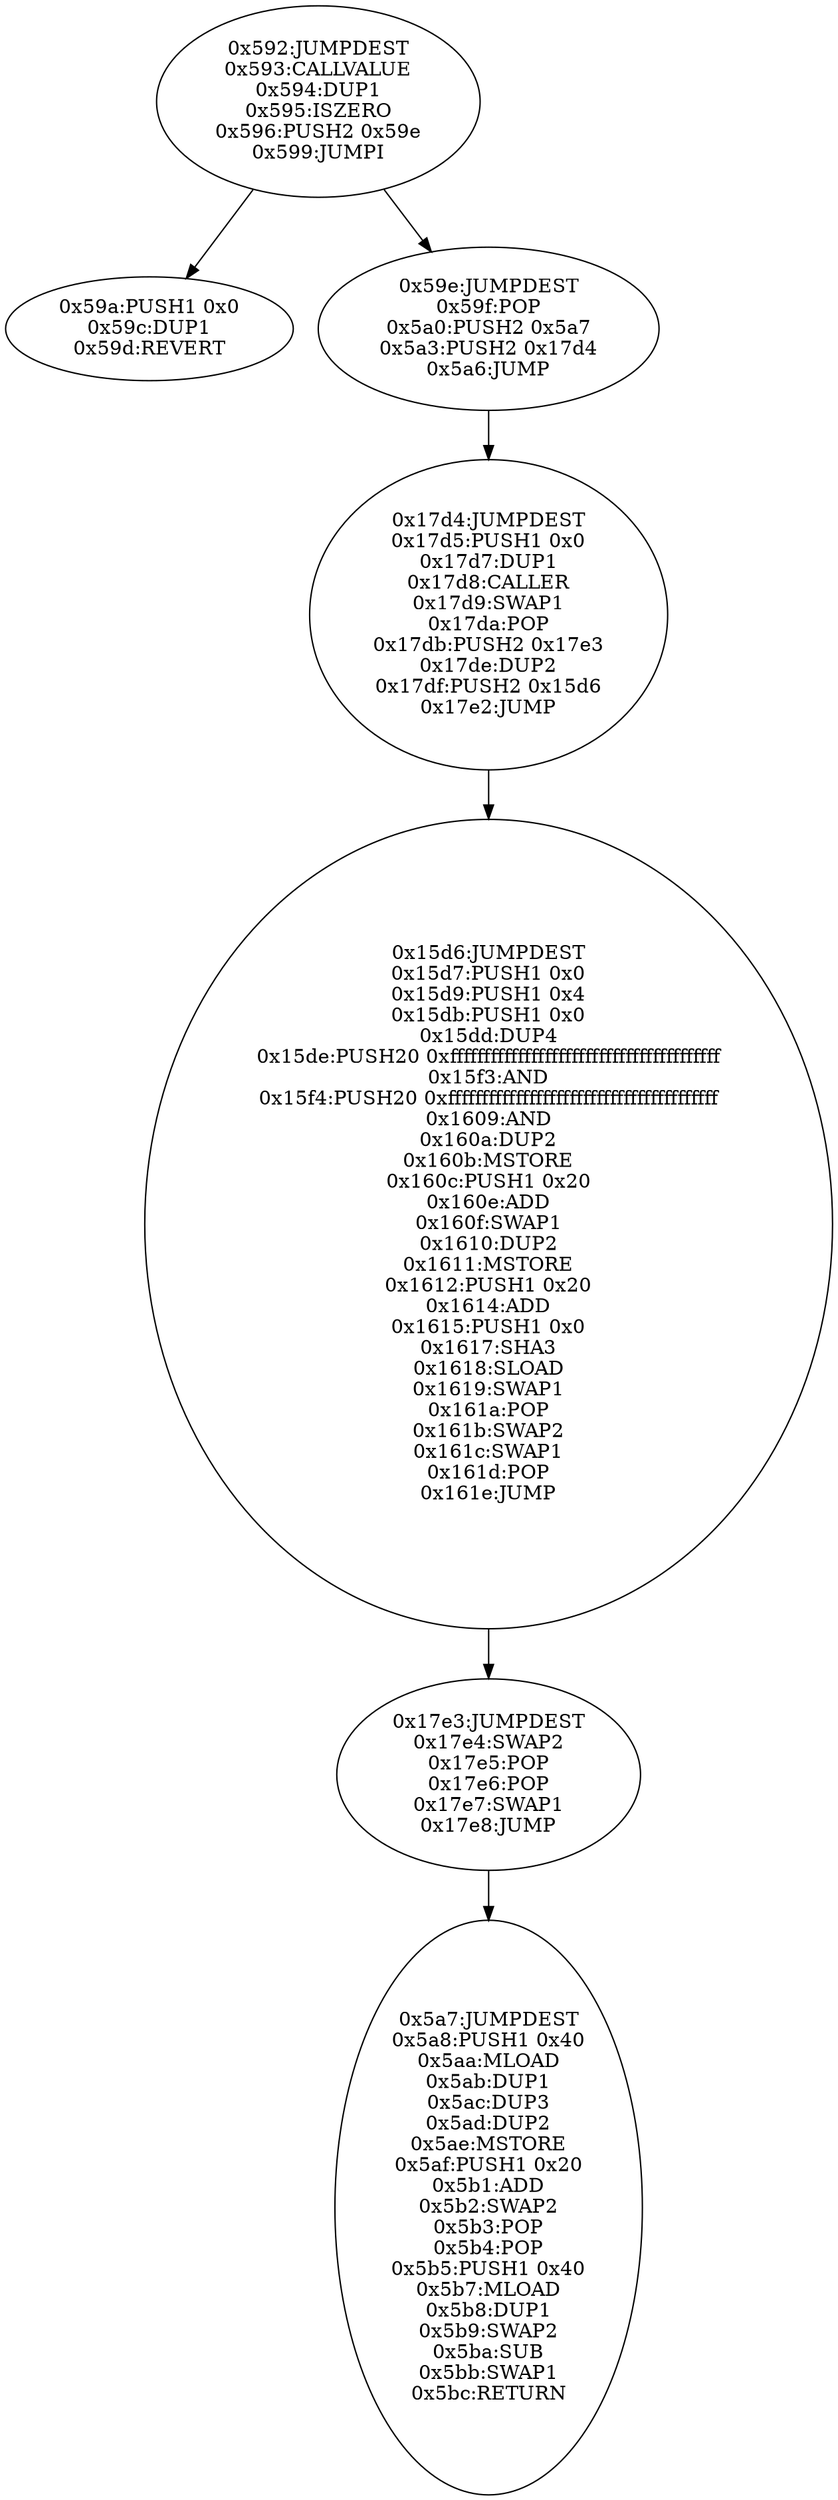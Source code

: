 digraph{
1426[label="0x592:JUMPDEST
0x593:CALLVALUE
0x594:DUP1
0x595:ISZERO
0x596:PUSH2 0x59e
0x599:JUMPI"]
1426 -> 1434
1426 -> 1438
1434[label="0x59a:PUSH1 0x0
0x59c:DUP1
0x59d:REVERT"]
1438[label="0x59e:JUMPDEST
0x59f:POP
0x5a0:PUSH2 0x5a7
0x5a3:PUSH2 0x17d4
0x5a6:JUMP"]
1438 -> 6100
6100[label="0x17d4:JUMPDEST
0x17d5:PUSH1 0x0
0x17d7:DUP1
0x17d8:CALLER
0x17d9:SWAP1
0x17da:POP
0x17db:PUSH2 0x17e3
0x17de:DUP2
0x17df:PUSH2 0x15d6
0x17e2:JUMP"]
6100 -> 5590
5590[label="0x15d6:JUMPDEST
0x15d7:PUSH1 0x0
0x15d9:PUSH1 0x4
0x15db:PUSH1 0x0
0x15dd:DUP4
0x15de:PUSH20 0xffffffffffffffffffffffffffffffffffffffff
0x15f3:AND
0x15f4:PUSH20 0xffffffffffffffffffffffffffffffffffffffff
0x1609:AND
0x160a:DUP2
0x160b:MSTORE
0x160c:PUSH1 0x20
0x160e:ADD
0x160f:SWAP1
0x1610:DUP2
0x1611:MSTORE
0x1612:PUSH1 0x20
0x1614:ADD
0x1615:PUSH1 0x0
0x1617:SHA3
0x1618:SLOAD
0x1619:SWAP1
0x161a:POP
0x161b:SWAP2
0x161c:SWAP1
0x161d:POP
0x161e:JUMP"]
5590 -> 6115
6115[label="0x17e3:JUMPDEST
0x17e4:SWAP2
0x17e5:POP
0x17e6:POP
0x17e7:SWAP1
0x17e8:JUMP"]
6115 -> 1447
1447[label="0x5a7:JUMPDEST
0x5a8:PUSH1 0x40
0x5aa:MLOAD
0x5ab:DUP1
0x5ac:DUP3
0x5ad:DUP2
0x5ae:MSTORE
0x5af:PUSH1 0x20
0x5b1:ADD
0x5b2:SWAP2
0x5b3:POP
0x5b4:POP
0x5b5:PUSH1 0x40
0x5b7:MLOAD
0x5b8:DUP1
0x5b9:SWAP2
0x5ba:SUB
0x5bb:SWAP1
0x5bc:RETURN"]

}